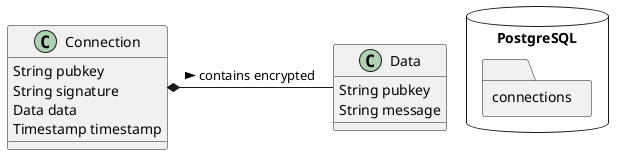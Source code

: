 @startuml database

class Data {
    String pubkey
    String message
}

class Connection {
        String pubkey
        String signature
        Data data
        Timestamp timestamp
}

database "PostgreSQL" {
    folder "connections" {
    }
}

Connection *- Data : contains encrypted >

@enduml
